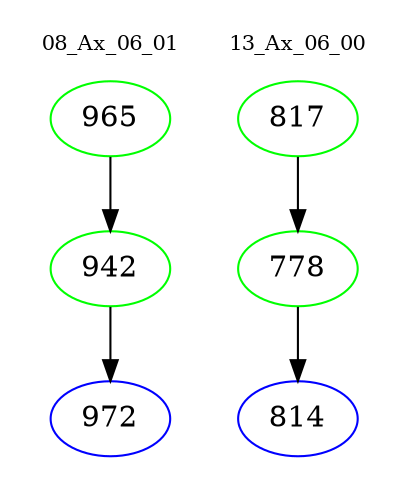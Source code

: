 digraph{
subgraph cluster_0 {
color = white
label = "08_Ax_06_01";
fontsize=10;
T0_965 [label="965", color="green"]
T0_965 -> T0_942 [color="black"]
T0_942 [label="942", color="green"]
T0_942 -> T0_972 [color="black"]
T0_972 [label="972", color="blue"]
}
subgraph cluster_1 {
color = white
label = "13_Ax_06_00";
fontsize=10;
T1_817 [label="817", color="green"]
T1_817 -> T1_778 [color="black"]
T1_778 [label="778", color="green"]
T1_778 -> T1_814 [color="black"]
T1_814 [label="814", color="blue"]
}
}
